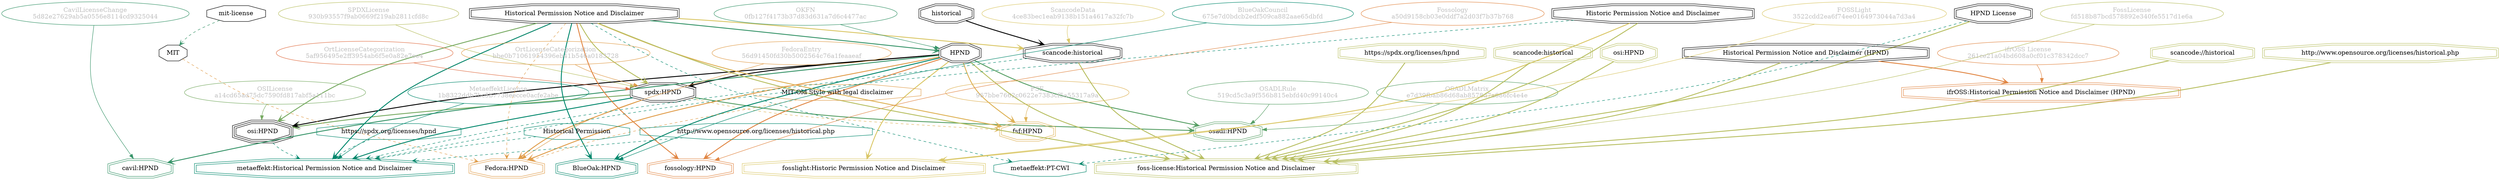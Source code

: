 strict digraph {
    node [shape=box];
    graph [splines=curved];
    2215 [label="SPDXLicense\n930b93557f9ab0669f219ab2811cfd8c"
         ,fontcolor=gray
         ,color="#b8bf62"
         ,fillcolor="beige;1"
         ,shape=ellipse];
    2216 [label="spdx:HPND"
         ,shape=doubleoctagon];
    2217 [label=HPND
         ,shape=doubleoctagon];
    2218 [label="Historical Permission Notice and Disclaimer"
         ,shape=doubleoctagon];
    2816 [label=MIT,shape=octagon];
    5057 [label="OSILicense\na14cd65ad75dc7590fd817abf5a111bc"
         ,fontcolor=gray
         ,color="#78ab63"
         ,fillcolor="beige;1"
         ,shape=ellipse];
    5058 [label="osi:HPND"
         ,shape=tripleoctagon];
    6776 [label="FedoraEntry\n56d91450fd30b5002564c76a1feaaeaf"
         ,fontcolor=gray
         ,color="#e09d4b"
         ,fillcolor="beige;1"
         ,shape=ellipse];
    6777 [label="Fedora:HPND"
         ,color="#e09d4b"
         ,shape=doubleoctagon];
    6778 [label="MIT:Old Style with legal disclaimer"
         ,color="#e09d4b"
         ,shape=octagon];
    9113 [label="BlueOakCouncil\n675e7d0bdcb2edf509ca882aae65dbfd"
         ,fontcolor=gray
         ,color="#00876c"
         ,fillcolor="beige;1"
         ,shape=ellipse];
    9114 [label="BlueOak:HPND"
         ,color="#00876c"
         ,shape=doubleoctagon];
    9591 [label="OSADLRule\n519cd5c3a9f556b815ebfd40c99140c4"
         ,fontcolor=gray
         ,color="#58a066"
         ,fillcolor="beige;1"
         ,shape=ellipse];
    9592 [label="osadl:HPND"
         ,color="#58a066"
         ,shape=doubleoctagon];
    9880 [label="OSADLMatrix\ne7d39fbab86d68ab8578d7a686fc4e4e"
         ,fontcolor=gray
         ,color="#58a066"
         ,fillcolor="beige;1"
         ,shape=ellipse];
    10252 [label="FSF\n967bbe7662c0622e7383cf5a55317a9a"
          ,fontcolor=gray
          ,color="#deb256"
          ,fillcolor="beige;1"
          ,shape=ellipse];
    10253 [label="fsf:HPND"
          ,color="#deb256"
          ,shape=doubleoctagon];
    17005 [label="ScancodeData\n4ce83bec1eab9138b151a4617a32fc7b"
          ,fontcolor=gray
          ,color="#dac767"
          ,fillcolor="beige;1"
          ,shape=ellipse];
    17006 [label="scancode:historical"
          ,shape=doubleoctagon];
    17007 [label=historical
          ,shape=doubleoctagon];
    26917 [label="Fossology\na50d9158cb03e0ddf7a2d03f7b37b768"
          ,fontcolor=gray
          ,color="#e18745"
          ,fillcolor="beige;1"
          ,shape=ellipse];
    26918 [label="fossology:HPND"
          ,color="#e18745"
          ,shape=doubleoctagon];
    28307 [label="OKFN\n0fb127f4173b37d83d631a7d6c4477ac"
          ,fontcolor=gray
          ,color="#379469"
          ,fillcolor="beige;1"
          ,shape=ellipse];
    28327 [label="mit-license"
          ,shape=octagon];
    28736 [label="OrtLicenseCategorization\n5af956495e2ff3954ab6f5e0a82e7ee4"
          ,fontcolor=gray
          ,color="#e06f45"
          ,fillcolor="beige;1"
          ,shape=ellipse];
    35515 [label="OrtLicenseCategorization\nbbe0b71061954396eb41b546a0183728"
          ,fontcolor=gray
          ,color="#e09d4b"
          ,fillcolor="beige;1"
          ,shape=ellipse];
    36948 [label="CavilLicenseChange\n5d82e27629ab5a0556e8114cd9325044"
          ,fontcolor=gray
          ,color="#379469"
          ,fillcolor="beige;1"
          ,shape=ellipse];
    36949 [label="cavil:HPND"
          ,color="#379469"
          ,shape=doubleoctagon];
    43278 [label="MetaeffektLicense\n1b8322ddb7bc5b7738eecce0acfe2abe"
          ,fontcolor=gray
          ,color="#00876c"
          ,fillcolor="beige;1"
          ,shape=ellipse];
    43279 [label="metaeffekt:Historical Permission Notice and Disclaimer"
          ,color="#00876c"
          ,shape=doubleoctagon];
    43280 [label="Historical Permission"
          ,color="#00876c"
          ,shape=octagon];
    43281 [label="Historic Permission Notice and Disclaimer"
          ,shape=doubleoctagon];
    43282 [label="http://www.opensource.org/licenses/historical.php"
          ,color="#00876c"
          ,shape=octagon];
    43284 [label="https://spdx.org/licenses/hpnd"
          ,color="#00876c"
          ,shape=octagon];
    47265 [label="metaeffekt:PT-CWI"
          ,color="#00876c"
          ,shape=octagon];
    47269 [label="HPND License"
          ,shape=doubleoctagon];
    50583 [label="FossLicense\nfd518b87bcd578892e340fe5517d1e6a"
          ,fontcolor=gray
          ,color="#b8bf62"
          ,fillcolor="beige;1"
          ,shape=ellipse];
    50584 [label="foss-license:Historical Permission Notice and Disclaimer"
          ,color="#b8bf62"
          ,shape=doubleoctagon];
    50585 [label="scancode://historical"
          ,color="#b8bf62"
          ,shape=doubleoctagon];
    50586 [label="http://www.opensource.org/licenses/historical.php"
          ,color="#b8bf62"
          ,shape=doubleoctagon];
    50587 [label="https://spdx.org/licenses/hpnd"
          ,color="#b8bf62"
          ,shape=doubleoctagon];
    50588 [label="scancode:historical"
          ,color="#b8bf62"
          ,shape=doubleoctagon];
    50589 [label="osi:HPND"
          ,color="#b8bf62"
          ,shape=doubleoctagon];
    50590 [label="Historical Permission Notice and Disclaimer (HPND)"
          ,shape=doubleoctagon];
    51113 [label="FOSSLight\n3522cdd2ea6f74ee0164973044a7d3a4"
          ,fontcolor=gray
          ,color="#dac767"
          ,fillcolor="beige;1"
          ,shape=ellipse];
    51114 [label="fosslight:Historic Permission Notice and Disclaimer"
          ,color="#dac767"
          ,shape=doubleoctagon];
    54487 [label="ifrOSS License\n261ce21a04bd608a0cf01c378342dcc7"
          ,fontcolor=gray
          ,color="#e18745"
          ,fillcolor="beige;1"
          ,shape=ellipse];
    54488 [label="ifrOSS:Historical Permission Notice and Disclaimer (HPND)"
          ,color="#e18745"
          ,shape=doubleoctagon];
    2215 -> 2216 [weight=0.5
                 ,color="#b8bf62"];
    2216 -> 5058 [style=bold
                 ,arrowhead=vee
                 ,weight=0.7
                 ,color="#78ab63"];
    2216 -> 6777 [style=bold
                 ,arrowhead=vee
                 ,weight=0.7
                 ,color="#e09d4b"];
    2216 -> 9592 [style=bold
                 ,arrowhead=vee
                 ,weight=0.7
                 ,color="#58a066"];
    2216 -> 10253 [style=dashed
                  ,arrowhead=vee
                  ,weight=0.5
                  ,color="#deb256"];
    2216 -> 43279 [style=bold
                  ,arrowhead=vee
                  ,weight=0.7
                  ,color="#00876c"];
    2217 -> 2216 [style=bold
                 ,arrowhead=vee
                 ,weight=0.7];
    2217 -> 5058 [style=bold
                 ,arrowhead=vee
                 ,weight=0.7];
    2217 -> 6777 [style=bold
                 ,arrowhead=vee
                 ,weight=0.7
                 ,color="#e09d4b"];
    2217 -> 9114 [style=bold
                 ,arrowhead=vee
                 ,weight=0.7
                 ,color="#00876c"];
    2217 -> 9592 [style=bold
                 ,arrowhead=vee
                 ,weight=0.7
                 ,color="#58a066"];
    2217 -> 10253 [style=bold
                  ,arrowhead=vee
                  ,weight=0.7
                  ,color="#deb256"];
    2217 -> 26918 [style=bold
                  ,arrowhead=vee
                  ,weight=0.7
                  ,color="#e18745"];
    2217 -> 36949 [style=bold
                  ,arrowhead=vee
                  ,weight=0.7
                  ,color="#379469"];
    2217 -> 36949 [style=bold
                  ,arrowhead=vee
                  ,weight=0.7
                  ,color="#379469"];
    2217 -> 50584 [style=bold
                  ,arrowhead=vee
                  ,weight=0.7
                  ,color="#b8bf62"];
    2217 -> 51114 [style=bold
                  ,arrowhead=vee
                  ,weight=0.7
                  ,color="#dac767"];
    2218 -> 2216 [style=bold
                 ,arrowhead=vee
                 ,weight=0.7
                 ,color="#b8bf62"];
    2218 -> 2217 [style=bold
                 ,arrowhead=vee
                 ,weight=0.7
                 ,color="#379469"];
    2218 -> 5058 [style=bold
                 ,arrowhead=vee
                 ,weight=0.7
                 ,color="#78ab63"];
    2218 -> 6777 [style=dashed
                 ,arrowhead=vee
                 ,weight=0.5
                 ,color="#e09d4b"];
    2218 -> 9114 [style=bold
                 ,arrowhead=vee
                 ,weight=0.7
                 ,color="#00876c"];
    2218 -> 10253 [style=bold
                  ,arrowhead=vee
                  ,weight=0.7
                  ,color="#deb256"];
    2218 -> 17006 [style=bold
                  ,arrowhead=vee
                  ,weight=0.7
                  ,color="#dac767"];
    2218 -> 26918 [style=bold
                  ,arrowhead=vee
                  ,weight=0.7
                  ,color="#e18745"];
    2218 -> 43279 [style=bold
                  ,arrowhead=vee
                  ,weight=0.7
                  ,color="#00876c"];
    2218 -> 47265 [style=dashed
                  ,arrowhead=vee
                  ,weight=0.5
                  ,color="#00876c"];
    2218 -> 50584 [style=bold
                  ,arrowhead=vee
                  ,weight=0.7
                  ,color="#b8bf62"];
    2816 -> 6777 [style=dashed
                 ,arrowhead=vee
                 ,weight=0.5
                 ,color="#e09d4b"];
    5057 -> 5058 [weight=0.5
                 ,color="#78ab63"];
    5058 -> 43279 [style=dashed
                  ,arrowhead=vee
                  ,weight=0.5
                  ,color="#00876c"];
    6776 -> 6777 [weight=0.5
                 ,color="#e09d4b"];
    6778 -> 6777 [style=dashed
                 ,arrowhead=vee
                 ,weight=0.5
                 ,color="#e09d4b"];
    9113 -> 9114 [weight=0.5
                 ,color="#00876c"];
    9591 -> 9592 [weight=0.5
                 ,color="#58a066"];
    9880 -> 9592 [weight=0.5
                 ,color="#58a066"];
    10252 -> 10253 [weight=0.5
                   ,color="#deb256"];
    17005 -> 17006 [weight=0.5
                   ,color="#dac767"];
    17006 -> 43279 [style=dashed
                   ,arrowhead=vee
                   ,weight=0.5
                   ,color="#00876c"];
    17006 -> 50584 [style=bold
                   ,arrowhead=vee
                   ,weight=0.7
                   ,color="#b8bf62"];
    17007 -> 17006 [style=bold
                   ,arrowhead=vee
                   ,weight=0.7];
    26917 -> 26918 [weight=0.5
                   ,color="#e18745"];
    28307 -> 2217 [weight=0.5
                  ,color="#379469"];
    28327 -> 2816 [style=dashed
                  ,arrowhead=vee
                  ,weight=0.5
                  ,color="#379469"];
    28736 -> 2216 [weight=0.5
                  ,color="#e06f45"];
    35515 -> 2216 [weight=0.5
                  ,color="#e09d4b"];
    36948 -> 36949 [weight=0.5
                   ,color="#379469"];
    43278 -> 43279 [weight=0.5
                   ,color="#00876c"];
    43280 -> 43279 [style=dashed
                   ,arrowhead=vee
                   ,weight=0.5
                   ,color="#00876c"];
    43281 -> 43279 [style=dashed
                   ,arrowhead=vee
                   ,weight=0.5
                   ,color="#00876c"];
    43281 -> 50584 [style=bold
                   ,arrowhead=vee
                   ,weight=0.7
                   ,color="#b8bf62"];
    43281 -> 51114 [style=bold
                   ,arrowhead=vee
                   ,weight=0.7
                   ,color="#dac767"];
    43282 -> 43279 [style=dashed
                   ,arrowhead=vee
                   ,weight=0.5
                   ,color="#00876c"];
    43284 -> 43279 [style=dashed
                   ,arrowhead=vee
                   ,weight=0.5
                   ,color="#00876c"];
    47269 -> 47265 [style=dashed
                   ,arrowhead=vee
                   ,weight=0.5
                   ,color="#00876c"];
    47269 -> 50584 [style=bold
                   ,arrowhead=vee
                   ,weight=0.7
                   ,color="#b8bf62"];
    50583 -> 50584 [weight=0.5
                   ,color="#b8bf62"];
    50585 -> 50584 [style=bold
                   ,arrowhead=vee
                   ,weight=0.7
                   ,color="#b8bf62"];
    50586 -> 50584 [style=bold
                   ,arrowhead=vee
                   ,weight=0.7
                   ,color="#b8bf62"];
    50587 -> 50584 [style=bold
                   ,arrowhead=vee
                   ,weight=0.7
                   ,color="#b8bf62"];
    50588 -> 50584 [style=bold
                   ,arrowhead=vee
                   ,weight=0.7
                   ,color="#b8bf62"];
    50589 -> 50584 [style=bold
                   ,arrowhead=vee
                   ,weight=0.7
                   ,color="#b8bf62"];
    50590 -> 50584 [style=bold
                   ,arrowhead=vee
                   ,weight=0.7
                   ,color="#b8bf62"];
    50590 -> 54488 [style=bold
                   ,arrowhead=vee
                   ,weight=0.7
                   ,color="#e18745"];
    50590 -> 54488 [style=bold
                   ,arrowhead=vee
                   ,weight=0.7
                   ,color="#e18745"];
    51113 -> 51114 [weight=0.5
                   ,color="#dac767"];
    54487 -> 54488 [weight=0.5
                   ,color="#e18745"];
}
